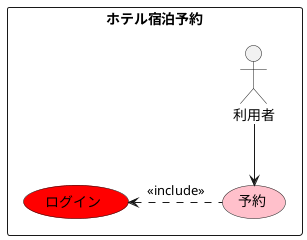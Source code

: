 @startuml 課題2-3
rectangle ホテル宿泊予約{
actor 利用者
usecase ログイン#Red
usecase 予約#Pink
}
利用者-->予約
ログイン<.予約:<<include>>
@enduml